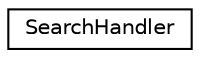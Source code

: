 digraph "Graphical Class Hierarchy"
{
 // INTERACTIVE_SVG=YES
 // LATEX_PDF_SIZE
  edge [fontname="Helvetica",fontsize="10",labelfontname="Helvetica",labelfontsize="10"];
  node [fontname="Helvetica",fontsize="10",shape=record];
  rankdir="LR";
  Node0 [label="SearchHandler",height=0.2,width=0.4,color="black", fillcolor="white", style="filled",URL="$classSearchHandler.html",tooltip=" "];
}
